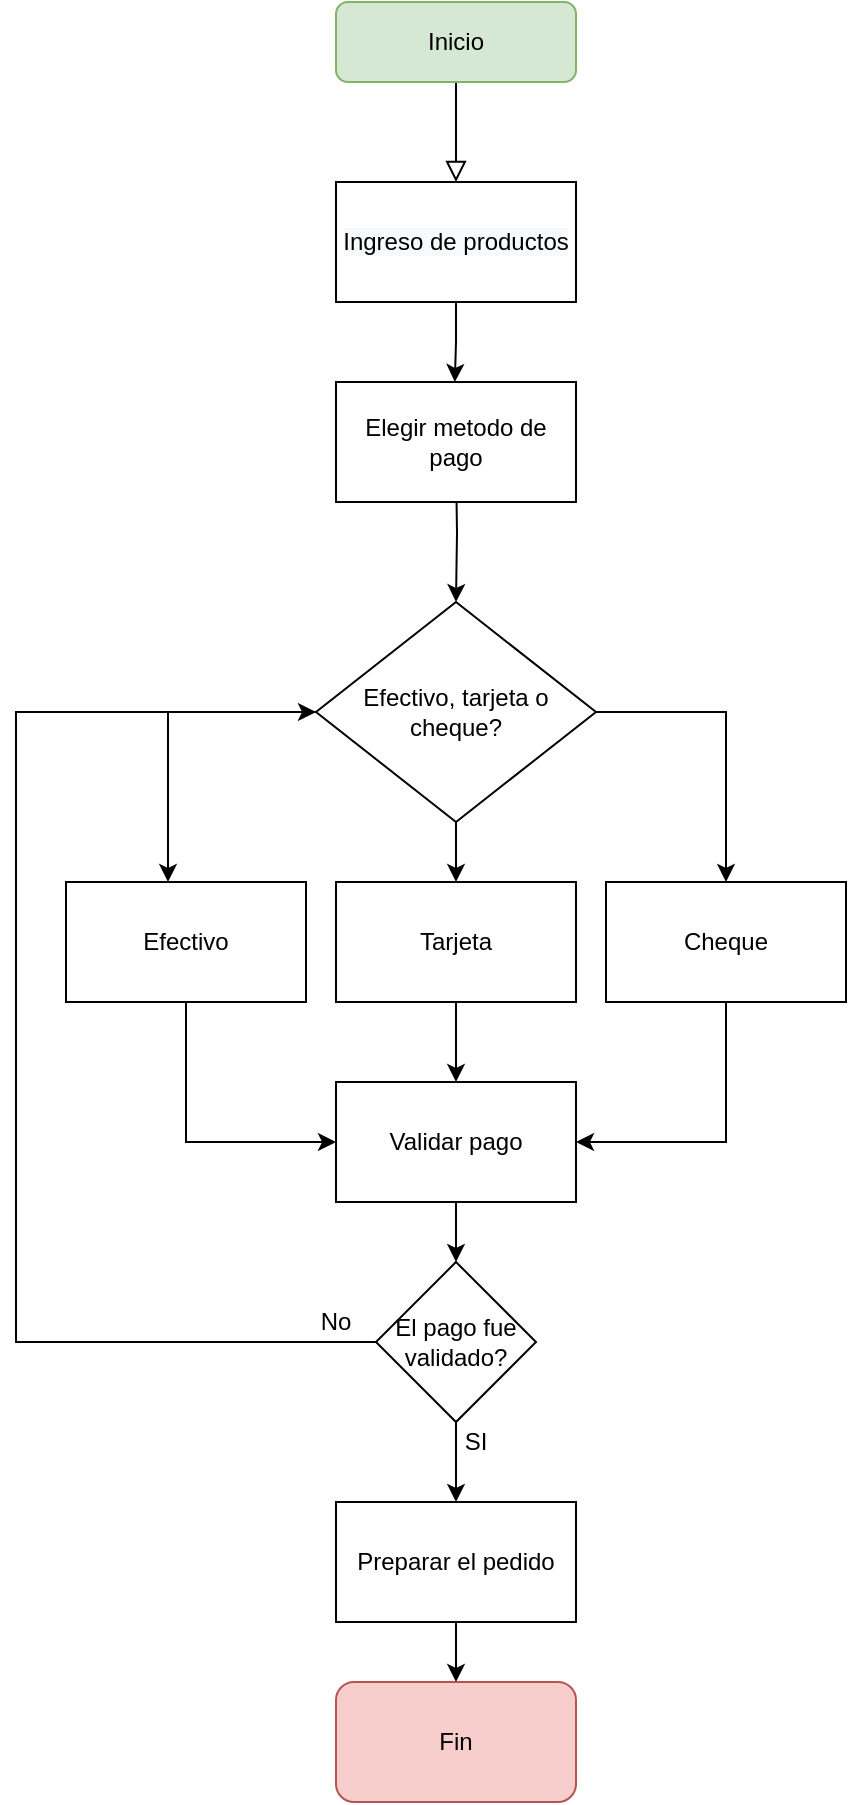 <mxfile version="15.0.3" type="github">
  <diagram id="C5RBs43oDa-KdzZeNtuy" name="Page-1">
    <mxGraphModel dx="2500" dy="929" grid="1" gridSize="10" guides="1" tooltips="1" connect="1" arrows="1" fold="1" page="1" pageScale="1" pageWidth="827" pageHeight="1169" math="0" shadow="0">
      <root>
        <mxCell id="WIyWlLk6GJQsqaUBKTNV-0" />
        <mxCell id="WIyWlLk6GJQsqaUBKTNV-1" parent="WIyWlLk6GJQsqaUBKTNV-0" />
        <mxCell id="WIyWlLk6GJQsqaUBKTNV-2" value="" style="rounded=0;html=1;jettySize=auto;orthogonalLoop=1;fontSize=11;endArrow=block;endFill=0;endSize=8;strokeWidth=1;shadow=0;labelBackgroundColor=none;edgeStyle=orthogonalEdgeStyle;" parent="WIyWlLk6GJQsqaUBKTNV-1" source="WIyWlLk6GJQsqaUBKTNV-3" edge="1">
          <mxGeometry relative="1" as="geometry">
            <mxPoint x="220" y="170" as="targetPoint" />
          </mxGeometry>
        </mxCell>
        <mxCell id="WIyWlLk6GJQsqaUBKTNV-3" value="Inicio" style="rounded=1;whiteSpace=wrap;html=1;fontSize=12;glass=0;strokeWidth=1;shadow=0;fillColor=#d5e8d4;strokeColor=#82b366;" parent="WIyWlLk6GJQsqaUBKTNV-1" vertex="1">
          <mxGeometry x="160" y="80" width="120" height="40" as="geometry" />
        </mxCell>
        <mxCell id="kJEndi_SnaoM2aSFTPPG-15" style="edgeStyle=orthogonalEdgeStyle;rounded=0;orthogonalLoop=1;jettySize=auto;html=1;exitX=0.5;exitY=1;exitDx=0;exitDy=0;" edge="1" parent="WIyWlLk6GJQsqaUBKTNV-1" source="kJEndi_SnaoM2aSFTPPG-46">
          <mxGeometry relative="1" as="geometry">
            <mxPoint x="219.41" y="250" as="sourcePoint" />
            <mxPoint x="219.41" y="270" as="targetPoint" />
          </mxGeometry>
        </mxCell>
        <mxCell id="kJEndi_SnaoM2aSFTPPG-24" style="edgeStyle=orthogonalEdgeStyle;rounded=0;orthogonalLoop=1;jettySize=auto;html=1;exitX=0;exitY=0.5;exitDx=0;exitDy=0;entryX=0.425;entryY=0;entryDx=0;entryDy=0;entryPerimeter=0;" edge="1" parent="WIyWlLk6GJQsqaUBKTNV-1" source="kJEndi_SnaoM2aSFTPPG-4" target="kJEndi_SnaoM2aSFTPPG-20">
          <mxGeometry relative="1" as="geometry" />
        </mxCell>
        <mxCell id="kJEndi_SnaoM2aSFTPPG-25" style="edgeStyle=orthogonalEdgeStyle;rounded=0;orthogonalLoop=1;jettySize=auto;html=1;exitX=0.5;exitY=1;exitDx=0;exitDy=0;entryX=0.5;entryY=0;entryDx=0;entryDy=0;" edge="1" parent="WIyWlLk6GJQsqaUBKTNV-1" source="kJEndi_SnaoM2aSFTPPG-4" target="kJEndi_SnaoM2aSFTPPG-21">
          <mxGeometry relative="1" as="geometry" />
        </mxCell>
        <mxCell id="kJEndi_SnaoM2aSFTPPG-26" style="edgeStyle=orthogonalEdgeStyle;rounded=0;orthogonalLoop=1;jettySize=auto;html=1;exitX=1;exitY=0.5;exitDx=0;exitDy=0;entryX=0.5;entryY=0;entryDx=0;entryDy=0;" edge="1" parent="WIyWlLk6GJQsqaUBKTNV-1" source="kJEndi_SnaoM2aSFTPPG-4" target="kJEndi_SnaoM2aSFTPPG-19">
          <mxGeometry relative="1" as="geometry" />
        </mxCell>
        <mxCell id="kJEndi_SnaoM2aSFTPPG-4" value="Efectivo, tarjeta o cheque?" style="rhombus;whiteSpace=wrap;html=1;" vertex="1" parent="WIyWlLk6GJQsqaUBKTNV-1">
          <mxGeometry x="150" y="380" width="140" height="110" as="geometry" />
        </mxCell>
        <mxCell id="kJEndi_SnaoM2aSFTPPG-16" style="edgeStyle=orthogonalEdgeStyle;rounded=0;orthogonalLoop=1;jettySize=auto;html=1;entryX=0.5;entryY=0;entryDx=0;entryDy=0;" edge="1" parent="WIyWlLk6GJQsqaUBKTNV-1" target="kJEndi_SnaoM2aSFTPPG-4">
          <mxGeometry relative="1" as="geometry">
            <mxPoint x="220" y="310" as="sourcePoint" />
          </mxGeometry>
        </mxCell>
        <mxCell id="kJEndi_SnaoM2aSFTPPG-29" style="edgeStyle=orthogonalEdgeStyle;rounded=0;orthogonalLoop=1;jettySize=auto;html=1;exitX=0.5;exitY=1;exitDx=0;exitDy=0;entryX=1;entryY=0.5;entryDx=0;entryDy=0;" edge="1" parent="WIyWlLk6GJQsqaUBKTNV-1" source="kJEndi_SnaoM2aSFTPPG-19" target="kJEndi_SnaoM2aSFTPPG-27">
          <mxGeometry relative="1" as="geometry" />
        </mxCell>
        <mxCell id="kJEndi_SnaoM2aSFTPPG-19" value="Cheque" style="rounded=0;whiteSpace=wrap;html=1;" vertex="1" parent="WIyWlLk6GJQsqaUBKTNV-1">
          <mxGeometry x="295" y="520" width="120" height="60" as="geometry" />
        </mxCell>
        <mxCell id="kJEndi_SnaoM2aSFTPPG-30" style="edgeStyle=orthogonalEdgeStyle;rounded=0;orthogonalLoop=1;jettySize=auto;html=1;exitX=0.5;exitY=1;exitDx=0;exitDy=0;entryX=0;entryY=0.5;entryDx=0;entryDy=0;" edge="1" parent="WIyWlLk6GJQsqaUBKTNV-1" source="kJEndi_SnaoM2aSFTPPG-20" target="kJEndi_SnaoM2aSFTPPG-27">
          <mxGeometry relative="1" as="geometry" />
        </mxCell>
        <mxCell id="kJEndi_SnaoM2aSFTPPG-20" value="Efectivo" style="rounded=0;whiteSpace=wrap;html=1;" vertex="1" parent="WIyWlLk6GJQsqaUBKTNV-1">
          <mxGeometry x="25" y="520" width="120" height="60" as="geometry" />
        </mxCell>
        <mxCell id="kJEndi_SnaoM2aSFTPPG-28" style="edgeStyle=orthogonalEdgeStyle;rounded=0;orthogonalLoop=1;jettySize=auto;html=1;exitX=0.5;exitY=1;exitDx=0;exitDy=0;" edge="1" parent="WIyWlLk6GJQsqaUBKTNV-1" source="kJEndi_SnaoM2aSFTPPG-21" target="kJEndi_SnaoM2aSFTPPG-27">
          <mxGeometry relative="1" as="geometry" />
        </mxCell>
        <mxCell id="kJEndi_SnaoM2aSFTPPG-21" value="Tarjeta" style="rounded=0;whiteSpace=wrap;html=1;" vertex="1" parent="WIyWlLk6GJQsqaUBKTNV-1">
          <mxGeometry x="160" y="520" width="120" height="60" as="geometry" />
        </mxCell>
        <mxCell id="kJEndi_SnaoM2aSFTPPG-32" style="edgeStyle=orthogonalEdgeStyle;rounded=0;orthogonalLoop=1;jettySize=auto;html=1;exitX=0.5;exitY=1;exitDx=0;exitDy=0;entryX=0.5;entryY=0;entryDx=0;entryDy=0;" edge="1" parent="WIyWlLk6GJQsqaUBKTNV-1" source="kJEndi_SnaoM2aSFTPPG-27" target="kJEndi_SnaoM2aSFTPPG-31">
          <mxGeometry relative="1" as="geometry" />
        </mxCell>
        <mxCell id="kJEndi_SnaoM2aSFTPPG-27" value="Validar pago" style="rounded=0;whiteSpace=wrap;html=1;" vertex="1" parent="WIyWlLk6GJQsqaUBKTNV-1">
          <mxGeometry x="160" y="620" width="120" height="60" as="geometry" />
        </mxCell>
        <mxCell id="kJEndi_SnaoM2aSFTPPG-41" style="edgeStyle=orthogonalEdgeStyle;rounded=0;orthogonalLoop=1;jettySize=auto;html=1;exitX=0;exitY=0.5;exitDx=0;exitDy=0;entryX=0;entryY=0.5;entryDx=0;entryDy=0;" edge="1" parent="WIyWlLk6GJQsqaUBKTNV-1" source="kJEndi_SnaoM2aSFTPPG-31" target="kJEndi_SnaoM2aSFTPPG-4">
          <mxGeometry relative="1" as="geometry">
            <Array as="points">
              <mxPoint y="750" />
              <mxPoint y="435" />
            </Array>
          </mxGeometry>
        </mxCell>
        <mxCell id="kJEndi_SnaoM2aSFTPPG-44" style="edgeStyle=orthogonalEdgeStyle;rounded=0;orthogonalLoop=1;jettySize=auto;html=1;exitX=0.5;exitY=1;exitDx=0;exitDy=0;entryX=0.5;entryY=0;entryDx=0;entryDy=0;" edge="1" parent="WIyWlLk6GJQsqaUBKTNV-1" source="kJEndi_SnaoM2aSFTPPG-31" target="kJEndi_SnaoM2aSFTPPG-35">
          <mxGeometry relative="1" as="geometry" />
        </mxCell>
        <mxCell id="kJEndi_SnaoM2aSFTPPG-31" value="El pago fue validado?" style="rhombus;whiteSpace=wrap;html=1;" vertex="1" parent="WIyWlLk6GJQsqaUBKTNV-1">
          <mxGeometry x="180" y="710" width="80" height="80" as="geometry" />
        </mxCell>
        <mxCell id="kJEndi_SnaoM2aSFTPPG-45" style="edgeStyle=orthogonalEdgeStyle;rounded=0;orthogonalLoop=1;jettySize=auto;html=1;exitX=0.5;exitY=1;exitDx=0;exitDy=0;entryX=0.5;entryY=0;entryDx=0;entryDy=0;" edge="1" parent="WIyWlLk6GJQsqaUBKTNV-1" source="kJEndi_SnaoM2aSFTPPG-35" target="kJEndi_SnaoM2aSFTPPG-43">
          <mxGeometry relative="1" as="geometry" />
        </mxCell>
        <mxCell id="kJEndi_SnaoM2aSFTPPG-35" value="Preparar el pedido" style="rounded=0;whiteSpace=wrap;html=1;" vertex="1" parent="WIyWlLk6GJQsqaUBKTNV-1">
          <mxGeometry x="160" y="830" width="120" height="60" as="geometry" />
        </mxCell>
        <mxCell id="kJEndi_SnaoM2aSFTPPG-36" value="SI" style="text;html=1;strokeColor=none;fillColor=none;align=center;verticalAlign=middle;whiteSpace=wrap;rounded=0;" vertex="1" parent="WIyWlLk6GJQsqaUBKTNV-1">
          <mxGeometry x="210" y="790" width="40" height="20" as="geometry" />
        </mxCell>
        <mxCell id="kJEndi_SnaoM2aSFTPPG-38" value="No" style="text;html=1;strokeColor=none;fillColor=none;align=center;verticalAlign=middle;whiteSpace=wrap;rounded=0;" vertex="1" parent="WIyWlLk6GJQsqaUBKTNV-1">
          <mxGeometry x="140" y="730" width="40" height="20" as="geometry" />
        </mxCell>
        <mxCell id="kJEndi_SnaoM2aSFTPPG-43" value="Fin" style="rounded=1;whiteSpace=wrap;html=1;fillColor=#f8cecc;strokeColor=#b85450;" vertex="1" parent="WIyWlLk6GJQsqaUBKTNV-1">
          <mxGeometry x="160" y="920" width="120" height="60" as="geometry" />
        </mxCell>
        <mxCell id="kJEndi_SnaoM2aSFTPPG-46" value="&#xa;&#xa;&lt;span style=&quot;color: rgb(0, 0, 0); font-family: helvetica; font-size: 12px; font-style: normal; font-weight: 400; letter-spacing: normal; text-align: center; text-indent: 0px; text-transform: none; word-spacing: 0px; background-color: rgb(248, 249, 250); display: inline; float: none;&quot;&gt;Ingreso de productos&lt;/span&gt;&#xa;&#xa;" style="rounded=0;whiteSpace=wrap;html=1;" vertex="1" parent="WIyWlLk6GJQsqaUBKTNV-1">
          <mxGeometry x="160" y="170" width="120" height="60" as="geometry" />
        </mxCell>
        <mxCell id="kJEndi_SnaoM2aSFTPPG-47" value="&lt;span&gt;Elegir metodo de pago&lt;/span&gt;" style="rounded=0;whiteSpace=wrap;html=1;" vertex="1" parent="WIyWlLk6GJQsqaUBKTNV-1">
          <mxGeometry x="160" y="270" width="120" height="60" as="geometry" />
        </mxCell>
      </root>
    </mxGraphModel>
  </diagram>
</mxfile>
